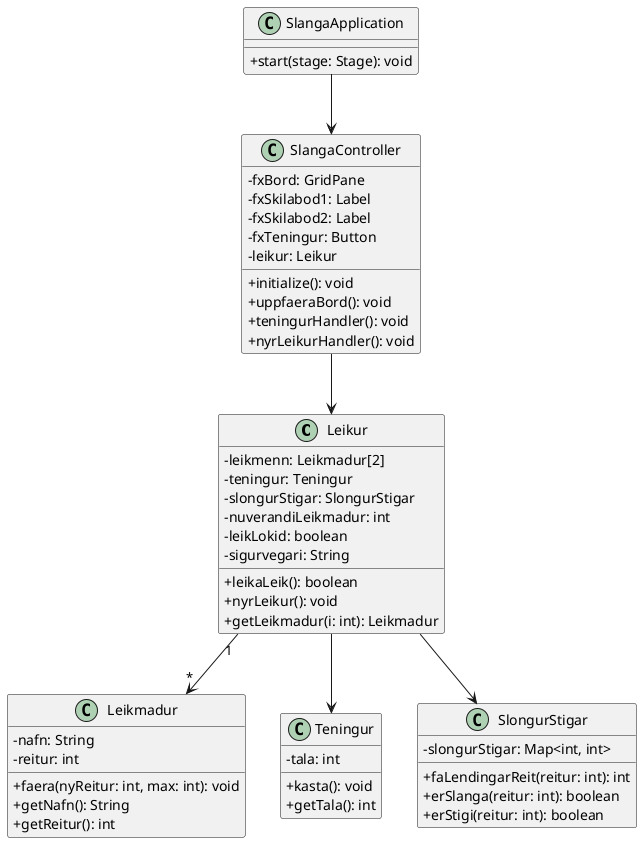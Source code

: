 @startuml
skinparam classAttributeIconSize 0

class Leikur {
  - leikmenn: Leikmadur[2]
  - teningur: Teningur
  - slongurStigar: SlongurStigar
  - nuverandiLeikmadur: int
  - leikLokid: boolean
  - sigurvegari: String
  + leikaLeik(): boolean
  + nyrLeikur(): void
  + getLeikmadur(i: int): Leikmadur
}

class Leikmadur {
  - nafn: String
  - reitur: int
  + faera(nyReitur: int, max: int): void
  + getNafn(): String
  + getReitur(): int
}

class Teningur {
  - tala: int
  + kasta(): void
  + getTala(): int
}

class SlongurStigar {
  - slongurStigar: Map<int, int>
  + faLendingarReit(reitur: int): int
  + erSlanga(reitur: int): boolean
  + erStigi(reitur: int): boolean
}

class SlangaController {
  - fxBord: GridPane
  - fxSkilabod1: Label
  - fxSkilabod2: Label
  - fxTeningur: Button
  - leikur: Leikur
  + initialize(): void
  + uppfaeraBord(): void
  + teningurHandler(): void
  + nyrLeikurHandler(): void
}

class SlangaApplication {
  + start(stage: Stage): void
}

Leikur "1" --> "*" Leikmadur
Leikur --> Teningur
Leikur --> SlongurStigar
SlangaController --> Leikur
SlangaApplication --> SlangaController

@enduml

